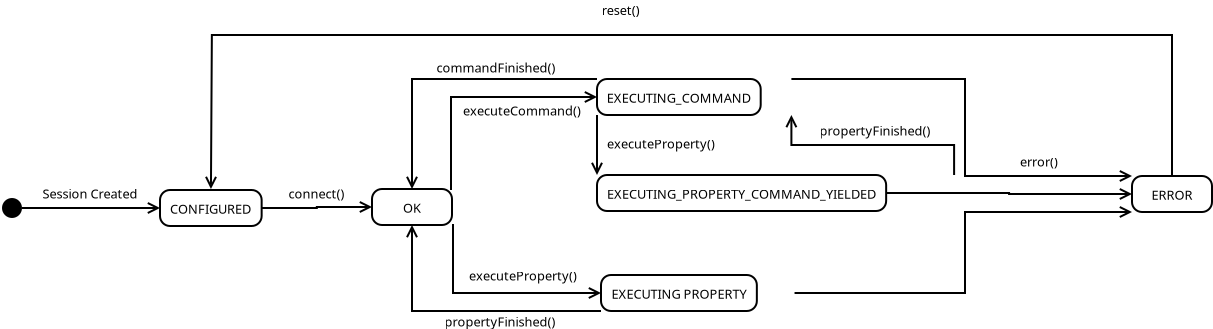 <?xml version="1.0" encoding="UTF-8"?>
<dia:diagram xmlns:dia="http://www.lysator.liu.se/~alla/dia/">
  <dia:layer name="Background" visible="true">
    <dia:object type="UML - State" version="0" id="O0">
      <dia:attribute name="obj_pos">
        <dia:point val="11.75,11.75"/>
      </dia:attribute>
      <dia:attribute name="obj_bb">
        <dia:rectangle val="11.75,11.75;17.777,13.55"/>
      </dia:attribute>
      <dia:attribute name="elem_corner">
        <dia:point val="11.75,11.75"/>
      </dia:attribute>
      <dia:attribute name="elem_width">
        <dia:real val="6.027"/>
      </dia:attribute>
      <dia:attribute name="elem_height">
        <dia:real val="1.8"/>
      </dia:attribute>
      <dia:attribute name="line_colour">
        <dia:color val="#000000"/>
      </dia:attribute>
      <dia:attribute name="fill_colour">
        <dia:color val="#ffffff"/>
      </dia:attribute>
      <dia:attribute name="text">
        <dia:composite type="text">
          <dia:attribute name="string">
            <dia:string>#CONFIGURED#</dia:string>
          </dia:attribute>
          <dia:attribute name="font">
            <dia:font family="sans" style="0" name="Helvetica"/>
          </dia:attribute>
          <dia:attribute name="height">
            <dia:real val="0.8"/>
          </dia:attribute>
          <dia:attribute name="pos">
            <dia:point val="14.764,12.928"/>
          </dia:attribute>
          <dia:attribute name="color">
            <dia:color val="#000000"/>
          </dia:attribute>
          <dia:attribute name="alignment">
            <dia:enum val="1"/>
          </dia:attribute>
        </dia:composite>
      </dia:attribute>
      <dia:attribute name="entry_action">
        <dia:string>##</dia:string>
      </dia:attribute>
      <dia:attribute name="do_action">
        <dia:string>##</dia:string>
      </dia:attribute>
      <dia:attribute name="exit_action">
        <dia:string>##</dia:string>
      </dia:attribute>
    </dia:object>
    <dia:object type="UML - State" version="0" id="O1">
      <dia:attribute name="obj_pos">
        <dia:point val="22.35,11.7"/>
      </dia:attribute>
      <dia:attribute name="obj_bb">
        <dia:rectangle val="22.35,11.7;26.35,13.5"/>
      </dia:attribute>
      <dia:attribute name="elem_corner">
        <dia:point val="22.35,11.7"/>
      </dia:attribute>
      <dia:attribute name="elem_width">
        <dia:real val="4"/>
      </dia:attribute>
      <dia:attribute name="elem_height">
        <dia:real val="1.8"/>
      </dia:attribute>
      <dia:attribute name="line_colour">
        <dia:color val="#000000"/>
      </dia:attribute>
      <dia:attribute name="fill_colour">
        <dia:color val="#ffffff"/>
      </dia:attribute>
      <dia:attribute name="text">
        <dia:composite type="text">
          <dia:attribute name="string">
            <dia:string>#OK#</dia:string>
          </dia:attribute>
          <dia:attribute name="font">
            <dia:font family="sans" style="0" name="Helvetica"/>
          </dia:attribute>
          <dia:attribute name="height">
            <dia:real val="0.8"/>
          </dia:attribute>
          <dia:attribute name="pos">
            <dia:point val="24.35,12.877"/>
          </dia:attribute>
          <dia:attribute name="color">
            <dia:color val="#000000"/>
          </dia:attribute>
          <dia:attribute name="alignment">
            <dia:enum val="1"/>
          </dia:attribute>
        </dia:composite>
      </dia:attribute>
      <dia:attribute name="entry_action">
        <dia:string>##</dia:string>
      </dia:attribute>
      <dia:attribute name="do_action">
        <dia:string>##</dia:string>
      </dia:attribute>
      <dia:attribute name="exit_action">
        <dia:string>##</dia:string>
      </dia:attribute>
    </dia:object>
    <dia:object type="UML - State" version="0" id="O2">
      <dia:attribute name="obj_pos">
        <dia:point val="33.6,6.2"/>
      </dia:attribute>
      <dia:attribute name="obj_bb">
        <dia:rectangle val="33.6,6.2;43.32,8"/>
      </dia:attribute>
      <dia:attribute name="elem_corner">
        <dia:point val="33.6,6.2"/>
      </dia:attribute>
      <dia:attribute name="elem_width">
        <dia:real val="9.72"/>
      </dia:attribute>
      <dia:attribute name="elem_height">
        <dia:real val="1.8"/>
      </dia:attribute>
      <dia:attribute name="line_colour">
        <dia:color val="#000000"/>
      </dia:attribute>
      <dia:attribute name="fill_colour">
        <dia:color val="#ffffff"/>
      </dia:attribute>
      <dia:attribute name="text">
        <dia:composite type="text">
          <dia:attribute name="string">
            <dia:string>#EXECUTING_COMMAND#</dia:string>
          </dia:attribute>
          <dia:attribute name="font">
            <dia:font family="sans" style="0" name="Helvetica"/>
          </dia:attribute>
          <dia:attribute name="height">
            <dia:real val="0.8"/>
          </dia:attribute>
          <dia:attribute name="pos">
            <dia:point val="38.46,7.378"/>
          </dia:attribute>
          <dia:attribute name="color">
            <dia:color val="#000000"/>
          </dia:attribute>
          <dia:attribute name="alignment">
            <dia:enum val="1"/>
          </dia:attribute>
        </dia:composite>
      </dia:attribute>
      <dia:attribute name="entry_action">
        <dia:string>##</dia:string>
      </dia:attribute>
      <dia:attribute name="do_action">
        <dia:string>##</dia:string>
      </dia:attribute>
      <dia:attribute name="exit_action">
        <dia:string>##</dia:string>
      </dia:attribute>
    </dia:object>
    <dia:object type="UML - State" version="0" id="O3">
      <dia:attribute name="obj_pos">
        <dia:point val="33.8,16"/>
      </dia:attribute>
      <dia:attribute name="obj_bb">
        <dia:rectangle val="33.8,16;43.477,17.8"/>
      </dia:attribute>
      <dia:attribute name="elem_corner">
        <dia:point val="33.8,16"/>
      </dia:attribute>
      <dia:attribute name="elem_width">
        <dia:real val="9.678"/>
      </dia:attribute>
      <dia:attribute name="elem_height">
        <dia:real val="1.8"/>
      </dia:attribute>
      <dia:attribute name="line_colour">
        <dia:color val="#000000"/>
      </dia:attribute>
      <dia:attribute name="fill_colour">
        <dia:color val="#ffffff"/>
      </dia:attribute>
      <dia:attribute name="text">
        <dia:composite type="text">
          <dia:attribute name="string">
            <dia:string>#EXECUTING PROPERTY#</dia:string>
          </dia:attribute>
          <dia:attribute name="font">
            <dia:font family="sans" style="0" name="Helvetica"/>
          </dia:attribute>
          <dia:attribute name="height">
            <dia:real val="0.8"/>
          </dia:attribute>
          <dia:attribute name="pos">
            <dia:point val="38.639,17.177"/>
          </dia:attribute>
          <dia:attribute name="color">
            <dia:color val="#000000"/>
          </dia:attribute>
          <dia:attribute name="alignment">
            <dia:enum val="1"/>
          </dia:attribute>
        </dia:composite>
      </dia:attribute>
      <dia:attribute name="entry_action">
        <dia:string>##</dia:string>
      </dia:attribute>
      <dia:attribute name="do_action">
        <dia:string>##</dia:string>
      </dia:attribute>
      <dia:attribute name="exit_action">
        <dia:string>##</dia:string>
      </dia:attribute>
    </dia:object>
    <dia:object type="UML - State" version="0" id="O4">
      <dia:attribute name="obj_pos">
        <dia:point val="33.6,11"/>
      </dia:attribute>
      <dia:attribute name="obj_bb">
        <dia:rectangle val="33.6,11;51.455,12.8"/>
      </dia:attribute>
      <dia:attribute name="elem_corner">
        <dia:point val="33.6,11"/>
      </dia:attribute>
      <dia:attribute name="elem_width">
        <dia:real val="17.855"/>
      </dia:attribute>
      <dia:attribute name="elem_height">
        <dia:real val="1.8"/>
      </dia:attribute>
      <dia:attribute name="line_colour">
        <dia:color val="#000000"/>
      </dia:attribute>
      <dia:attribute name="fill_colour">
        <dia:color val="#ffffff"/>
      </dia:attribute>
      <dia:attribute name="text">
        <dia:composite type="text">
          <dia:attribute name="string">
            <dia:string>#EXECUTING_PROPERTY_COMMAND_YIELDED#</dia:string>
          </dia:attribute>
          <dia:attribute name="font">
            <dia:font family="sans" style="0" name="Helvetica"/>
          </dia:attribute>
          <dia:attribute name="height">
            <dia:real val="0.8"/>
          </dia:attribute>
          <dia:attribute name="pos">
            <dia:point val="42.528,12.178"/>
          </dia:attribute>
          <dia:attribute name="color">
            <dia:color val="#000000"/>
          </dia:attribute>
          <dia:attribute name="alignment">
            <dia:enum val="1"/>
          </dia:attribute>
        </dia:composite>
      </dia:attribute>
      <dia:attribute name="entry_action">
        <dia:string>##</dia:string>
      </dia:attribute>
      <dia:attribute name="do_action">
        <dia:string>##</dia:string>
      </dia:attribute>
      <dia:attribute name="exit_action">
        <dia:string>##</dia:string>
      </dia:attribute>
    </dia:object>
    <dia:object type="UML - State" version="0" id="O5">
      <dia:attribute name="obj_pos">
        <dia:point val="60.35,11.05"/>
      </dia:attribute>
      <dia:attribute name="obj_bb">
        <dia:rectangle val="60.35,11.05;64.35,12.85"/>
      </dia:attribute>
      <dia:attribute name="elem_corner">
        <dia:point val="60.35,11.05"/>
      </dia:attribute>
      <dia:attribute name="elem_width">
        <dia:real val="4"/>
      </dia:attribute>
      <dia:attribute name="elem_height">
        <dia:real val="1.8"/>
      </dia:attribute>
      <dia:attribute name="line_colour">
        <dia:color val="#000000"/>
      </dia:attribute>
      <dia:attribute name="fill_colour">
        <dia:color val="#ffffff"/>
      </dia:attribute>
      <dia:attribute name="text">
        <dia:composite type="text">
          <dia:attribute name="string">
            <dia:string>#ERROR#</dia:string>
          </dia:attribute>
          <dia:attribute name="font">
            <dia:font family="sans" style="0" name="Helvetica"/>
          </dia:attribute>
          <dia:attribute name="height">
            <dia:real val="0.8"/>
          </dia:attribute>
          <dia:attribute name="pos">
            <dia:point val="62.35,12.227"/>
          </dia:attribute>
          <dia:attribute name="color">
            <dia:color val="#000000"/>
          </dia:attribute>
          <dia:attribute name="alignment">
            <dia:enum val="1"/>
          </dia:attribute>
        </dia:composite>
      </dia:attribute>
      <dia:attribute name="entry_action">
        <dia:string>##</dia:string>
      </dia:attribute>
      <dia:attribute name="do_action">
        <dia:string>##</dia:string>
      </dia:attribute>
      <dia:attribute name="exit_action">
        <dia:string>##</dia:string>
      </dia:attribute>
    </dia:object>
    <dia:object type="UML - State Term" version="0" id="O6">
      <dia:attribute name="obj_pos">
        <dia:point val="3.85,12.15"/>
      </dia:attribute>
      <dia:attribute name="obj_bb">
        <dia:rectangle val="3.85,12.15;4.85,13.15"/>
      </dia:attribute>
      <dia:attribute name="elem_corner">
        <dia:point val="3.85,12.15"/>
      </dia:attribute>
      <dia:attribute name="elem_width">
        <dia:real val="1"/>
      </dia:attribute>
      <dia:attribute name="elem_height">
        <dia:real val="1"/>
      </dia:attribute>
      <dia:attribute name="is_final">
        <dia:boolean val="false"/>
      </dia:attribute>
    </dia:object>
    <dia:object type="UML - Transition" version="2" id="O7">
      <dia:attribute name="obj_pos">
        <dia:point val="4.85,12.65"/>
      </dia:attribute>
      <dia:attribute name="obj_bb">
        <dia:rectangle val="4.8,11.297;11.8,13.15"/>
      </dia:attribute>
      <dia:attribute name="orth_points">
        <dia:point val="4.85,12.65"/>
        <dia:point val="6.975,12.65"/>
        <dia:point val="6.975,12.65"/>
        <dia:point val="11.75,12.65"/>
      </dia:attribute>
      <dia:attribute name="orth_orient">
        <dia:enum val="0"/>
        <dia:enum val="1"/>
        <dia:enum val="0"/>
      </dia:attribute>
      <dia:attribute name="orth_autoroute">
        <dia:boolean val="false"/>
      </dia:attribute>
      <dia:attribute name="trigger">
        <dia:string>#Session Created#</dia:string>
      </dia:attribute>
      <dia:attribute name="action">
        <dia:string>##</dia:string>
      </dia:attribute>
      <dia:attribute name="guard">
        <dia:string>##</dia:string>
      </dia:attribute>
      <dia:attribute name="trigger_text_pos">
        <dia:point val="8.25,12.175"/>
      </dia:attribute>
      <dia:attribute name="guard_text_pos">
        <dia:point val="5.1,11.975"/>
      </dia:attribute>
      <dia:attribute name="direction_inverted">
        <dia:boolean val="false"/>
      </dia:attribute>
      <dia:connections>
        <dia:connection handle="0" to="O6" connection="4"/>
        <dia:connection handle="1" to="O0" connection="3"/>
      </dia:connections>
    </dia:object>
    <dia:object type="UML - Transition" version="2" id="O8">
      <dia:attribute name="obj_pos">
        <dia:point val="17.777,12.65"/>
      </dia:attribute>
      <dia:attribute name="obj_bb">
        <dia:rectangle val="14.793,11.498;22.4,13.15"/>
      </dia:attribute>
      <dia:attribute name="orth_points">
        <dia:point val="17.777,12.65"/>
        <dia:point val="20.064,12.65"/>
        <dia:point val="20.064,12.6"/>
        <dia:point val="22.35,12.6"/>
      </dia:attribute>
      <dia:attribute name="orth_orient">
        <dia:enum val="0"/>
        <dia:enum val="1"/>
        <dia:enum val="0"/>
      </dia:attribute>
      <dia:attribute name="orth_autoroute">
        <dia:boolean val="true"/>
      </dia:attribute>
      <dia:attribute name="trigger">
        <dia:string>#connect()#</dia:string>
      </dia:attribute>
      <dia:attribute name="action">
        <dia:string>##</dia:string>
      </dia:attribute>
      <dia:attribute name="guard">
        <dia:string>##</dia:string>
      </dia:attribute>
      <dia:attribute name="trigger_text_pos">
        <dia:point val="20.05,12.175"/>
      </dia:attribute>
      <dia:attribute name="guard_text_pos">
        <dia:point val="15,12.5"/>
      </dia:attribute>
      <dia:attribute name="direction_inverted">
        <dia:boolean val="false"/>
      </dia:attribute>
      <dia:connections>
        <dia:connection handle="0" to="O0" connection="4"/>
        <dia:connection handle="1" to="O1" connection="3"/>
      </dia:connections>
    </dia:object>
    <dia:object type="UML - Transition" version="2" id="O9">
      <dia:attribute name="obj_pos">
        <dia:point val="33.6,8"/>
      </dia:attribute>
      <dia:attribute name="obj_bb">
        <dia:rectangle val="33.55,7.747;39.771,11.071"/>
      </dia:attribute>
      <dia:attribute name="orth_points">
        <dia:point val="33.6,8"/>
        <dia:point val="33.6,8"/>
        <dia:point val="33.6,11"/>
        <dia:point val="33.6,11"/>
      </dia:attribute>
      <dia:attribute name="orth_orient">
        <dia:enum val="0"/>
        <dia:enum val="1"/>
        <dia:enum val="0"/>
      </dia:attribute>
      <dia:attribute name="orth_autoroute">
        <dia:boolean val="false"/>
      </dia:attribute>
      <dia:attribute name="trigger">
        <dia:string>#executeProperty()#</dia:string>
      </dia:attribute>
      <dia:attribute name="action">
        <dia:string>##</dia:string>
      </dia:attribute>
      <dia:attribute name="guard">
        <dia:string>##</dia:string>
      </dia:attribute>
      <dia:attribute name="trigger_text_pos">
        <dia:point val="36.8,9.675"/>
      </dia:attribute>
      <dia:attribute name="guard_text_pos">
        <dia:point val="35.9,8.425"/>
      </dia:attribute>
      <dia:attribute name="direction_inverted">
        <dia:boolean val="false"/>
      </dia:attribute>
      <dia:connections>
        <dia:connection handle="0" to="O2" connection="5"/>
        <dia:connection handle="1" to="O4" connection="0"/>
      </dia:connections>
    </dia:object>
    <dia:object type="UML - Transition" version="2" id="O10">
      <dia:attribute name="obj_pos">
        <dia:point val="51.455,11"/>
      </dia:attribute>
      <dia:attribute name="obj_bb">
        <dia:rectangle val="42.82,7.95;51.955,11.748"/>
      </dia:attribute>
      <dia:attribute name="orth_points">
        <dia:point val="51.455,11"/>
        <dia:point val="51.455,9.5"/>
        <dia:point val="43.32,9.5"/>
        <dia:point val="43.32,8"/>
      </dia:attribute>
      <dia:attribute name="orth_orient">
        <dia:enum val="1"/>
        <dia:enum val="0"/>
        <dia:enum val="1"/>
      </dia:attribute>
      <dia:attribute name="orth_autoroute">
        <dia:boolean val="false"/>
      </dia:attribute>
      <dia:attribute name="trigger">
        <dia:string>#propertyFinished()#</dia:string>
      </dia:attribute>
      <dia:attribute name="action">
        <dia:string>##</dia:string>
      </dia:attribute>
      <dia:attribute name="guard">
        <dia:string>##</dia:string>
      </dia:attribute>
      <dia:attribute name="trigger_text_pos">
        <dia:point val="47.5,9.025"/>
      </dia:attribute>
      <dia:attribute name="guard_text_pos">
        <dia:point val="48.95,11.625"/>
      </dia:attribute>
      <dia:attribute name="direction_inverted">
        <dia:boolean val="false"/>
      </dia:attribute>
      <dia:connections>
        <dia:connection handle="0" to="O4" connection="2"/>
        <dia:connection handle="1" to="O2" connection="7"/>
      </dia:connections>
    </dia:object>
    <dia:object type="UML - Transition" version="2" id="O11">
      <dia:attribute name="obj_pos">
        <dia:point val="33.8,17.8"/>
      </dia:attribute>
      <dia:attribute name="obj_bb">
        <dia:rectangle val="23.85,13.45;33.85,18.698"/>
      </dia:attribute>
      <dia:attribute name="orth_points">
        <dia:point val="33.8,17.8"/>
        <dia:point val="24.35,17.8"/>
        <dia:point val="24.35,13.5"/>
      </dia:attribute>
      <dia:attribute name="orth_orient">
        <dia:enum val="0"/>
        <dia:enum val="1"/>
      </dia:attribute>
      <dia:attribute name="orth_autoroute">
        <dia:boolean val="true"/>
      </dia:attribute>
      <dia:attribute name="trigger">
        <dia:string>#propertyFinished()#</dia:string>
      </dia:attribute>
      <dia:attribute name="action">
        <dia:string>##</dia:string>
      </dia:attribute>
      <dia:attribute name="guard">
        <dia:string>##</dia:string>
      </dia:attribute>
      <dia:attribute name="trigger_text_pos">
        <dia:point val="28.75,18.575"/>
      </dia:attribute>
      <dia:attribute name="guard_text_pos">
        <dia:point val="31,18.425"/>
      </dia:attribute>
      <dia:attribute name="direction_inverted">
        <dia:boolean val="false"/>
      </dia:attribute>
      <dia:connections>
        <dia:connection handle="0" to="O3" connection="5"/>
        <dia:connection handle="1" to="O1" connection="6"/>
      </dia:connections>
    </dia:object>
    <dia:object type="UML - Transition" version="2" id="O12">
      <dia:attribute name="obj_pos">
        <dia:point val="33.6,6.2"/>
      </dia:attribute>
      <dia:attribute name="obj_bb">
        <dia:rectangle val="23.85,5.197;33.65,11.75"/>
      </dia:attribute>
      <dia:attribute name="orth_points">
        <dia:point val="33.6,6.2"/>
        <dia:point val="24.35,6.2"/>
        <dia:point val="24.35,11.7"/>
      </dia:attribute>
      <dia:attribute name="orth_orient">
        <dia:enum val="0"/>
        <dia:enum val="1"/>
      </dia:attribute>
      <dia:attribute name="orth_autoroute">
        <dia:boolean val="true"/>
      </dia:attribute>
      <dia:attribute name="trigger">
        <dia:string>#commandFinished()#</dia:string>
      </dia:attribute>
      <dia:attribute name="action">
        <dia:string>##</dia:string>
      </dia:attribute>
      <dia:attribute name="guard">
        <dia:string>##</dia:string>
      </dia:attribute>
      <dia:attribute name="trigger_text_pos">
        <dia:point val="28.55,5.875"/>
      </dia:attribute>
      <dia:attribute name="guard_text_pos">
        <dia:point val="31,6.5"/>
      </dia:attribute>
      <dia:attribute name="direction_inverted">
        <dia:boolean val="false"/>
      </dia:attribute>
      <dia:connections>
        <dia:connection handle="0" to="O2" connection="0"/>
        <dia:connection handle="1" to="O1" connection="1"/>
      </dia:connections>
    </dia:object>
    <dia:object type="UML - Transition" version="2" id="O13">
      <dia:attribute name="obj_pos">
        <dia:point val="43.32,6.2"/>
      </dia:attribute>
      <dia:attribute name="obj_bb">
        <dia:rectangle val="40.443,5.7;60.4,11.55"/>
      </dia:attribute>
      <dia:attribute name="orth_points">
        <dia:point val="43.32,6.2"/>
        <dia:point val="52,6.2"/>
        <dia:point val="52,11.05"/>
        <dia:point val="60.35,11.05"/>
      </dia:attribute>
      <dia:attribute name="orth_orient">
        <dia:enum val="0"/>
        <dia:enum val="1"/>
        <dia:enum val="0"/>
      </dia:attribute>
      <dia:attribute name="orth_autoroute">
        <dia:boolean val="false"/>
      </dia:attribute>
      <dia:attribute name="trigger">
        <dia:string>#error()#</dia:string>
      </dia:attribute>
      <dia:attribute name="action">
        <dia:string>##</dia:string>
      </dia:attribute>
      <dia:attribute name="guard">
        <dia:string>##</dia:string>
      </dia:attribute>
      <dia:attribute name="trigger_text_pos">
        <dia:point val="55.7,10.575"/>
      </dia:attribute>
      <dia:attribute name="guard_text_pos">
        <dia:point val="40.65,6.525"/>
      </dia:attribute>
      <dia:attribute name="direction_inverted">
        <dia:boolean val="false"/>
      </dia:attribute>
      <dia:connections>
        <dia:connection handle="0" to="O2" connection="2"/>
        <dia:connection handle="1" to="O5" connection="0"/>
      </dia:connections>
    </dia:object>
    <dia:object type="UML - Transition" version="2" id="O14">
      <dia:attribute name="obj_pos">
        <dia:point val="51.455,11.9"/>
      </dia:attribute>
      <dia:attribute name="obj_bb">
        <dia:rectangle val="48.642,11.025;60.4,12.547"/>
      </dia:attribute>
      <dia:attribute name="orth_points">
        <dia:point val="51.455,11.9"/>
        <dia:point val="55.903,11.9"/>
        <dia:point val="55.903,11.95"/>
        <dia:point val="60.35,11.95"/>
      </dia:attribute>
      <dia:attribute name="orth_orient">
        <dia:enum val="0"/>
        <dia:enum val="1"/>
        <dia:enum val="0"/>
      </dia:attribute>
      <dia:attribute name="orth_autoroute">
        <dia:boolean val="true"/>
      </dia:attribute>
      <dia:attribute name="trigger">
        <dia:string>##</dia:string>
      </dia:attribute>
      <dia:attribute name="action">
        <dia:string>##</dia:string>
      </dia:attribute>
      <dia:attribute name="guard">
        <dia:string>##</dia:string>
      </dia:attribute>
      <dia:attribute name="trigger_text_pos">
        <dia:point val="48.85,11.425"/>
      </dia:attribute>
      <dia:attribute name="guard_text_pos">
        <dia:point val="48.85,12.425"/>
      </dia:attribute>
      <dia:attribute name="direction_inverted">
        <dia:boolean val="false"/>
      </dia:attribute>
      <dia:connections>
        <dia:connection handle="0" to="O4" connection="4"/>
        <dia:connection handle="1" to="O5" connection="3"/>
      </dia:connections>
    </dia:object>
    <dia:object type="UML - Transition" version="2" id="O15">
      <dia:attribute name="obj_pos">
        <dia:point val="43.477,16.9"/>
      </dia:attribute>
      <dia:attribute name="obj_bb">
        <dia:rectangle val="40.492,12.35;60.4,17.547"/>
      </dia:attribute>
      <dia:attribute name="orth_points">
        <dia:point val="43.477,16.9"/>
        <dia:point val="52,16.9"/>
        <dia:point val="52,12.85"/>
        <dia:point val="60.35,12.85"/>
      </dia:attribute>
      <dia:attribute name="orth_orient">
        <dia:enum val="0"/>
        <dia:enum val="1"/>
        <dia:enum val="0"/>
      </dia:attribute>
      <dia:attribute name="orth_autoroute">
        <dia:boolean val="false"/>
      </dia:attribute>
      <dia:attribute name="trigger">
        <dia:string>##</dia:string>
      </dia:attribute>
      <dia:attribute name="action">
        <dia:string>##</dia:string>
      </dia:attribute>
      <dia:attribute name="guard">
        <dia:string>##</dia:string>
      </dia:attribute>
      <dia:attribute name="trigger_text_pos">
        <dia:point val="40.7,16.425"/>
      </dia:attribute>
      <dia:attribute name="guard_text_pos">
        <dia:point val="40.7,17.425"/>
      </dia:attribute>
      <dia:attribute name="direction_inverted">
        <dia:boolean val="false"/>
      </dia:attribute>
      <dia:connections>
        <dia:connection handle="0" to="O3" connection="4"/>
        <dia:connection handle="1" to="O5" connection="5"/>
      </dia:connections>
    </dia:object>
    <dia:object type="UML - Transition" version="2" id="O16">
      <dia:attribute name="obj_pos">
        <dia:point val="62.35,11.05"/>
      </dia:attribute>
      <dia:attribute name="obj_bb">
        <dia:rectangle val="14.264,2.322;62.85,11.8"/>
      </dia:attribute>
      <dia:attribute name="orth_points">
        <dia:point val="62.35,11.05"/>
        <dia:point val="62.35,4"/>
        <dia:point val="14.764,4"/>
        <dia:point val="14.764,11.75"/>
      </dia:attribute>
      <dia:attribute name="orth_orient">
        <dia:enum val="1"/>
        <dia:enum val="0"/>
        <dia:enum val="1"/>
      </dia:attribute>
      <dia:attribute name="orth_autoroute">
        <dia:boolean val="false"/>
      </dia:attribute>
      <dia:attribute name="trigger">
        <dia:string>#reset()#</dia:string>
      </dia:attribute>
      <dia:attribute name="action">
        <dia:string>##</dia:string>
      </dia:attribute>
      <dia:attribute name="guard">
        <dia:string>##</dia:string>
      </dia:attribute>
      <dia:attribute name="trigger_text_pos">
        <dia:point val="35,3"/>
      </dia:attribute>
      <dia:attribute name="guard_text_pos">
        <dia:point val="58,11.475"/>
      </dia:attribute>
      <dia:attribute name="direction_inverted">
        <dia:boolean val="false"/>
      </dia:attribute>
      <dia:connections>
        <dia:connection handle="0" to="O5" connection="1"/>
        <dia:connection handle="1" to="O0" connection="8"/>
      </dia:connections>
    </dia:object>
    <dia:object type="UML - Transition" version="2" id="O17">
      <dia:attribute name="obj_pos">
        <dia:point val="26.35,11.7"/>
      </dia:attribute>
      <dia:attribute name="obj_bb">
        <dia:rectangle val="26.25,6.6;33.65,12.447"/>
      </dia:attribute>
      <dia:attribute name="orth_points">
        <dia:point val="26.35,11.7"/>
        <dia:point val="26.3,11.7"/>
        <dia:point val="26.3,7.1"/>
        <dia:point val="33.6,7.1"/>
      </dia:attribute>
      <dia:attribute name="orth_orient">
        <dia:enum val="0"/>
        <dia:enum val="1"/>
        <dia:enum val="0"/>
      </dia:attribute>
      <dia:attribute name="orth_autoroute">
        <dia:boolean val="false"/>
      </dia:attribute>
      <dia:attribute name="trigger">
        <dia:string>#executeCommand()#</dia:string>
      </dia:attribute>
      <dia:attribute name="action">
        <dia:string>##</dia:string>
      </dia:attribute>
      <dia:attribute name="guard">
        <dia:string>##</dia:string>
      </dia:attribute>
      <dia:attribute name="trigger_text_pos">
        <dia:point val="29.85,8.025"/>
      </dia:attribute>
      <dia:attribute name="guard_text_pos">
        <dia:point val="27,12.325"/>
      </dia:attribute>
      <dia:attribute name="direction_inverted">
        <dia:boolean val="false"/>
      </dia:attribute>
      <dia:connections>
        <dia:connection handle="0" to="O1" connection="2"/>
        <dia:connection handle="1" to="O2" connection="3"/>
      </dia:connections>
    </dia:object>
    <dia:object type="UML - Transition" version="2" id="O18">
      <dia:attribute name="obj_pos">
        <dia:point val="26.35,13.5"/>
      </dia:attribute>
      <dia:attribute name="obj_bb">
        <dia:rectangle val="26.093,13;33.85,17.4"/>
      </dia:attribute>
      <dia:attribute name="orth_points">
        <dia:point val="26.35,13.5"/>
        <dia:point val="26.4,13.5"/>
        <dia:point val="26.4,16.9"/>
        <dia:point val="33.8,16.9"/>
      </dia:attribute>
      <dia:attribute name="orth_orient">
        <dia:enum val="0"/>
        <dia:enum val="1"/>
        <dia:enum val="0"/>
      </dia:attribute>
      <dia:attribute name="orth_autoroute">
        <dia:boolean val="false"/>
      </dia:attribute>
      <dia:attribute name="trigger">
        <dia:string>#executeProperty()#</dia:string>
      </dia:attribute>
      <dia:attribute name="action">
        <dia:string>##</dia:string>
      </dia:attribute>
      <dia:attribute name="guard">
        <dia:string>##</dia:string>
      </dia:attribute>
      <dia:attribute name="trigger_text_pos">
        <dia:point val="29.9,16.275"/>
      </dia:attribute>
      <dia:attribute name="guard_text_pos">
        <dia:point val="26.3,14.125"/>
      </dia:attribute>
      <dia:attribute name="direction_inverted">
        <dia:boolean val="false"/>
      </dia:attribute>
      <dia:connections>
        <dia:connection handle="0" to="O1" connection="7"/>
        <dia:connection handle="1" to="O3" connection="3"/>
      </dia:connections>
    </dia:object>
  </dia:layer>
</dia:diagram>
